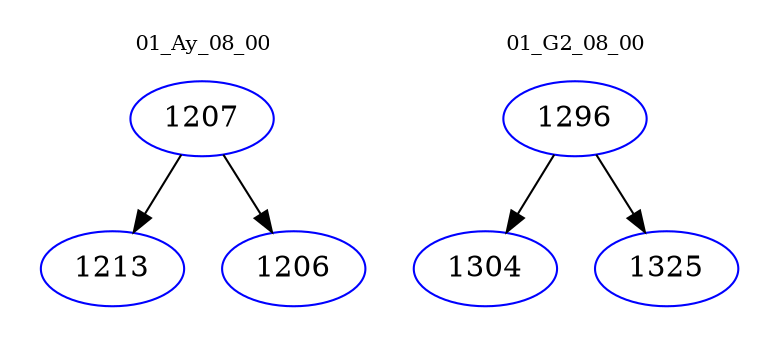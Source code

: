 digraph{
subgraph cluster_0 {
color = white
label = "01_Ay_08_00";
fontsize=10;
T0_1207 [label="1207", color="blue"]
T0_1207 -> T0_1213 [color="black"]
T0_1213 [label="1213", color="blue"]
T0_1207 -> T0_1206 [color="black"]
T0_1206 [label="1206", color="blue"]
}
subgraph cluster_1 {
color = white
label = "01_G2_08_00";
fontsize=10;
T1_1296 [label="1296", color="blue"]
T1_1296 -> T1_1304 [color="black"]
T1_1304 [label="1304", color="blue"]
T1_1296 -> T1_1325 [color="black"]
T1_1325 [label="1325", color="blue"]
}
}
